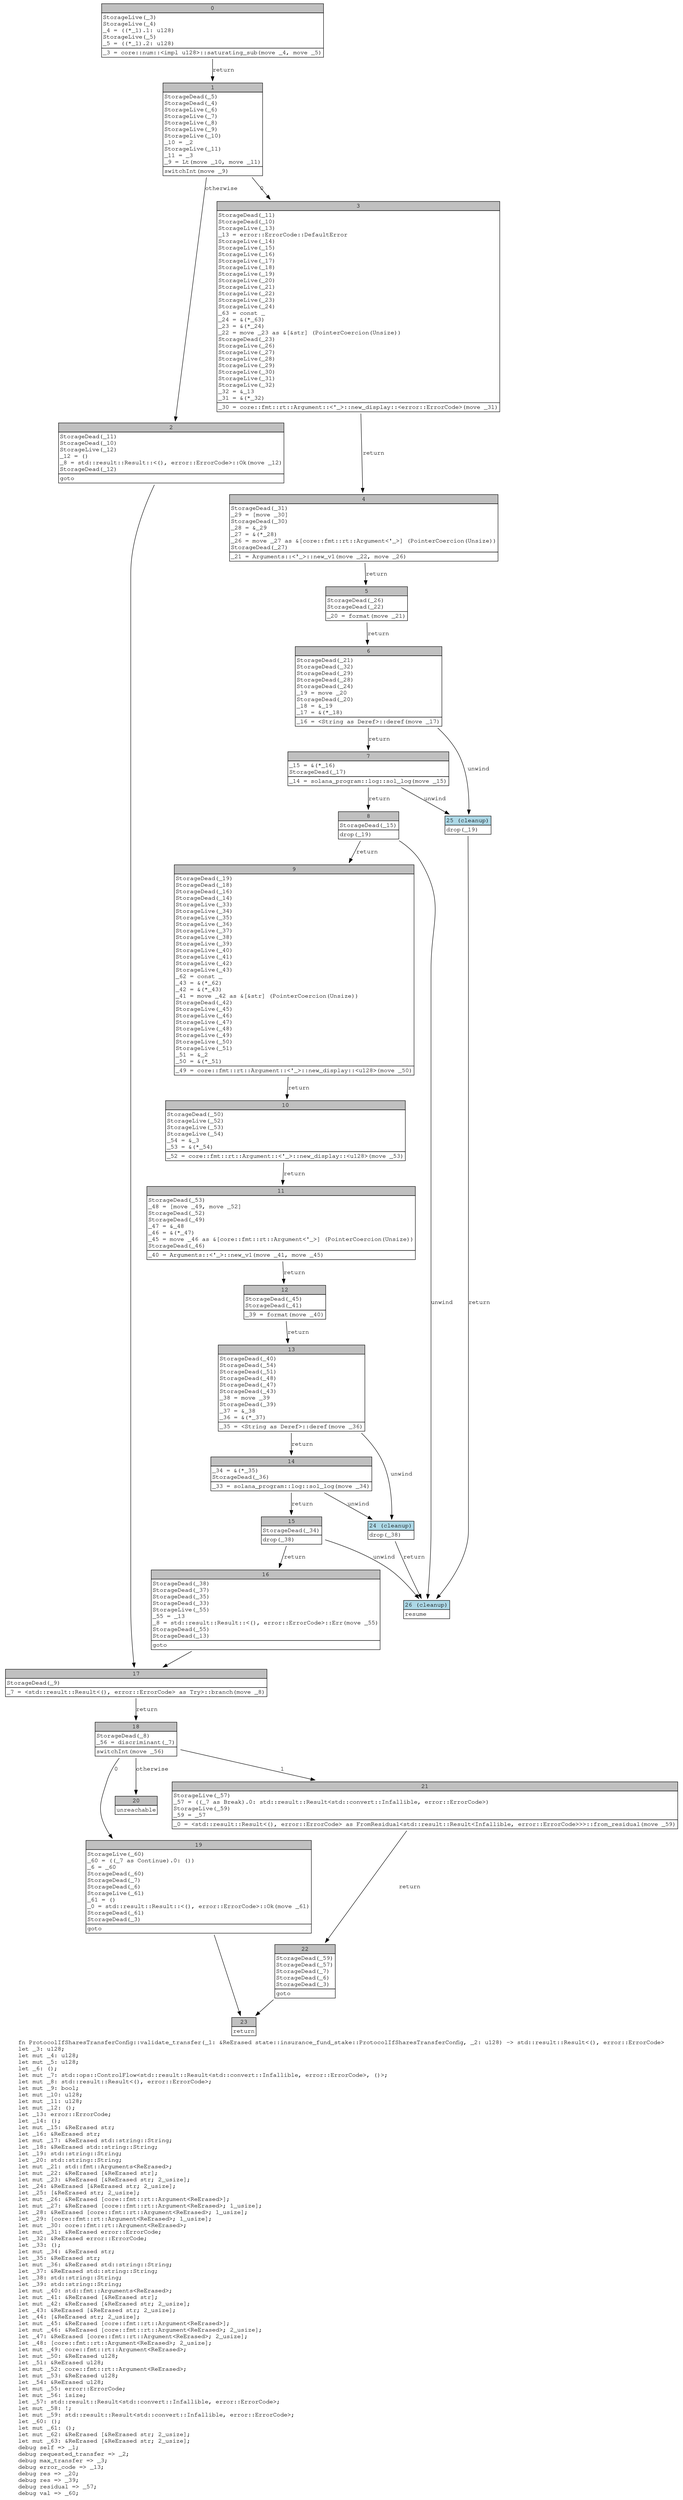 digraph Mir_0_3376 {
    graph [fontname="Courier, monospace"];
    node [fontname="Courier, monospace"];
    edge [fontname="Courier, monospace"];
    label=<fn ProtocolIfSharesTransferConfig::validate_transfer(_1: &amp;ReErased state::insurance_fund_stake::ProtocolIfSharesTransferConfig, _2: u128) -&gt; std::result::Result&lt;(), error::ErrorCode&gt;<br align="left"/>let _3: u128;<br align="left"/>let mut _4: u128;<br align="left"/>let mut _5: u128;<br align="left"/>let _6: ();<br align="left"/>let mut _7: std::ops::ControlFlow&lt;std::result::Result&lt;std::convert::Infallible, error::ErrorCode&gt;, ()&gt;;<br align="left"/>let mut _8: std::result::Result&lt;(), error::ErrorCode&gt;;<br align="left"/>let mut _9: bool;<br align="left"/>let mut _10: u128;<br align="left"/>let mut _11: u128;<br align="left"/>let mut _12: ();<br align="left"/>let _13: error::ErrorCode;<br align="left"/>let _14: ();<br align="left"/>let mut _15: &amp;ReErased str;<br align="left"/>let _16: &amp;ReErased str;<br align="left"/>let mut _17: &amp;ReErased std::string::String;<br align="left"/>let _18: &amp;ReErased std::string::String;<br align="left"/>let _19: std::string::String;<br align="left"/>let _20: std::string::String;<br align="left"/>let mut _21: std::fmt::Arguments&lt;ReErased&gt;;<br align="left"/>let mut _22: &amp;ReErased [&amp;ReErased str];<br align="left"/>let mut _23: &amp;ReErased [&amp;ReErased str; 2_usize];<br align="left"/>let _24: &amp;ReErased [&amp;ReErased str; 2_usize];<br align="left"/>let _25: [&amp;ReErased str; 2_usize];<br align="left"/>let mut _26: &amp;ReErased [core::fmt::rt::Argument&lt;ReErased&gt;];<br align="left"/>let mut _27: &amp;ReErased [core::fmt::rt::Argument&lt;ReErased&gt;; 1_usize];<br align="left"/>let _28: &amp;ReErased [core::fmt::rt::Argument&lt;ReErased&gt;; 1_usize];<br align="left"/>let _29: [core::fmt::rt::Argument&lt;ReErased&gt;; 1_usize];<br align="left"/>let mut _30: core::fmt::rt::Argument&lt;ReErased&gt;;<br align="left"/>let mut _31: &amp;ReErased error::ErrorCode;<br align="left"/>let _32: &amp;ReErased error::ErrorCode;<br align="left"/>let _33: ();<br align="left"/>let mut _34: &amp;ReErased str;<br align="left"/>let _35: &amp;ReErased str;<br align="left"/>let mut _36: &amp;ReErased std::string::String;<br align="left"/>let _37: &amp;ReErased std::string::String;<br align="left"/>let _38: std::string::String;<br align="left"/>let _39: std::string::String;<br align="left"/>let mut _40: std::fmt::Arguments&lt;ReErased&gt;;<br align="left"/>let mut _41: &amp;ReErased [&amp;ReErased str];<br align="left"/>let mut _42: &amp;ReErased [&amp;ReErased str; 2_usize];<br align="left"/>let _43: &amp;ReErased [&amp;ReErased str; 2_usize];<br align="left"/>let _44: [&amp;ReErased str; 2_usize];<br align="left"/>let mut _45: &amp;ReErased [core::fmt::rt::Argument&lt;ReErased&gt;];<br align="left"/>let mut _46: &amp;ReErased [core::fmt::rt::Argument&lt;ReErased&gt;; 2_usize];<br align="left"/>let _47: &amp;ReErased [core::fmt::rt::Argument&lt;ReErased&gt;; 2_usize];<br align="left"/>let _48: [core::fmt::rt::Argument&lt;ReErased&gt;; 2_usize];<br align="left"/>let mut _49: core::fmt::rt::Argument&lt;ReErased&gt;;<br align="left"/>let mut _50: &amp;ReErased u128;<br align="left"/>let _51: &amp;ReErased u128;<br align="left"/>let mut _52: core::fmt::rt::Argument&lt;ReErased&gt;;<br align="left"/>let mut _53: &amp;ReErased u128;<br align="left"/>let _54: &amp;ReErased u128;<br align="left"/>let mut _55: error::ErrorCode;<br align="left"/>let mut _56: isize;<br align="left"/>let _57: std::result::Result&lt;std::convert::Infallible, error::ErrorCode&gt;;<br align="left"/>let mut _58: !;<br align="left"/>let mut _59: std::result::Result&lt;std::convert::Infallible, error::ErrorCode&gt;;<br align="left"/>let _60: ();<br align="left"/>let mut _61: ();<br align="left"/>let mut _62: &amp;ReErased [&amp;ReErased str; 2_usize];<br align="left"/>let mut _63: &amp;ReErased [&amp;ReErased str; 2_usize];<br align="left"/>debug self =&gt; _1;<br align="left"/>debug requested_transfer =&gt; _2;<br align="left"/>debug max_transfer =&gt; _3;<br align="left"/>debug error_code =&gt; _13;<br align="left"/>debug res =&gt; _20;<br align="left"/>debug res =&gt; _39;<br align="left"/>debug residual =&gt; _57;<br align="left"/>debug val =&gt; _60;<br align="left"/>>;
    bb0__0_3376 [shape="none", label=<<table border="0" cellborder="1" cellspacing="0"><tr><td bgcolor="gray" align="center" colspan="1">0</td></tr><tr><td align="left" balign="left">StorageLive(_3)<br/>StorageLive(_4)<br/>_4 = ((*_1).1: u128)<br/>StorageLive(_5)<br/>_5 = ((*_1).2: u128)<br/></td></tr><tr><td align="left">_3 = core::num::&lt;impl u128&gt;::saturating_sub(move _4, move _5)</td></tr></table>>];
    bb1__0_3376 [shape="none", label=<<table border="0" cellborder="1" cellspacing="0"><tr><td bgcolor="gray" align="center" colspan="1">1</td></tr><tr><td align="left" balign="left">StorageDead(_5)<br/>StorageDead(_4)<br/>StorageLive(_6)<br/>StorageLive(_7)<br/>StorageLive(_8)<br/>StorageLive(_9)<br/>StorageLive(_10)<br/>_10 = _2<br/>StorageLive(_11)<br/>_11 = _3<br/>_9 = Lt(move _10, move _11)<br/></td></tr><tr><td align="left">switchInt(move _9)</td></tr></table>>];
    bb2__0_3376 [shape="none", label=<<table border="0" cellborder="1" cellspacing="0"><tr><td bgcolor="gray" align="center" colspan="1">2</td></tr><tr><td align="left" balign="left">StorageDead(_11)<br/>StorageDead(_10)<br/>StorageLive(_12)<br/>_12 = ()<br/>_8 = std::result::Result::&lt;(), error::ErrorCode&gt;::Ok(move _12)<br/>StorageDead(_12)<br/></td></tr><tr><td align="left">goto</td></tr></table>>];
    bb3__0_3376 [shape="none", label=<<table border="0" cellborder="1" cellspacing="0"><tr><td bgcolor="gray" align="center" colspan="1">3</td></tr><tr><td align="left" balign="left">StorageDead(_11)<br/>StorageDead(_10)<br/>StorageLive(_13)<br/>_13 = error::ErrorCode::DefaultError<br/>StorageLive(_14)<br/>StorageLive(_15)<br/>StorageLive(_16)<br/>StorageLive(_17)<br/>StorageLive(_18)<br/>StorageLive(_19)<br/>StorageLive(_20)<br/>StorageLive(_21)<br/>StorageLive(_22)<br/>StorageLive(_23)<br/>StorageLive(_24)<br/>_63 = const _<br/>_24 = &amp;(*_63)<br/>_23 = &amp;(*_24)<br/>_22 = move _23 as &amp;[&amp;str] (PointerCoercion(Unsize))<br/>StorageDead(_23)<br/>StorageLive(_26)<br/>StorageLive(_27)<br/>StorageLive(_28)<br/>StorageLive(_29)<br/>StorageLive(_30)<br/>StorageLive(_31)<br/>StorageLive(_32)<br/>_32 = &amp;_13<br/>_31 = &amp;(*_32)<br/></td></tr><tr><td align="left">_30 = core::fmt::rt::Argument::&lt;'_&gt;::new_display::&lt;error::ErrorCode&gt;(move _31)</td></tr></table>>];
    bb4__0_3376 [shape="none", label=<<table border="0" cellborder="1" cellspacing="0"><tr><td bgcolor="gray" align="center" colspan="1">4</td></tr><tr><td align="left" balign="left">StorageDead(_31)<br/>_29 = [move _30]<br/>StorageDead(_30)<br/>_28 = &amp;_29<br/>_27 = &amp;(*_28)<br/>_26 = move _27 as &amp;[core::fmt::rt::Argument&lt;'_&gt;] (PointerCoercion(Unsize))<br/>StorageDead(_27)<br/></td></tr><tr><td align="left">_21 = Arguments::&lt;'_&gt;::new_v1(move _22, move _26)</td></tr></table>>];
    bb5__0_3376 [shape="none", label=<<table border="0" cellborder="1" cellspacing="0"><tr><td bgcolor="gray" align="center" colspan="1">5</td></tr><tr><td align="left" balign="left">StorageDead(_26)<br/>StorageDead(_22)<br/></td></tr><tr><td align="left">_20 = format(move _21)</td></tr></table>>];
    bb6__0_3376 [shape="none", label=<<table border="0" cellborder="1" cellspacing="0"><tr><td bgcolor="gray" align="center" colspan="1">6</td></tr><tr><td align="left" balign="left">StorageDead(_21)<br/>StorageDead(_32)<br/>StorageDead(_29)<br/>StorageDead(_28)<br/>StorageDead(_24)<br/>_19 = move _20<br/>StorageDead(_20)<br/>_18 = &amp;_19<br/>_17 = &amp;(*_18)<br/></td></tr><tr><td align="left">_16 = &lt;String as Deref&gt;::deref(move _17)</td></tr></table>>];
    bb7__0_3376 [shape="none", label=<<table border="0" cellborder="1" cellspacing="0"><tr><td bgcolor="gray" align="center" colspan="1">7</td></tr><tr><td align="left" balign="left">_15 = &amp;(*_16)<br/>StorageDead(_17)<br/></td></tr><tr><td align="left">_14 = solana_program::log::sol_log(move _15)</td></tr></table>>];
    bb8__0_3376 [shape="none", label=<<table border="0" cellborder="1" cellspacing="0"><tr><td bgcolor="gray" align="center" colspan="1">8</td></tr><tr><td align="left" balign="left">StorageDead(_15)<br/></td></tr><tr><td align="left">drop(_19)</td></tr></table>>];
    bb9__0_3376 [shape="none", label=<<table border="0" cellborder="1" cellspacing="0"><tr><td bgcolor="gray" align="center" colspan="1">9</td></tr><tr><td align="left" balign="left">StorageDead(_19)<br/>StorageDead(_18)<br/>StorageDead(_16)<br/>StorageDead(_14)<br/>StorageLive(_33)<br/>StorageLive(_34)<br/>StorageLive(_35)<br/>StorageLive(_36)<br/>StorageLive(_37)<br/>StorageLive(_38)<br/>StorageLive(_39)<br/>StorageLive(_40)<br/>StorageLive(_41)<br/>StorageLive(_42)<br/>StorageLive(_43)<br/>_62 = const _<br/>_43 = &amp;(*_62)<br/>_42 = &amp;(*_43)<br/>_41 = move _42 as &amp;[&amp;str] (PointerCoercion(Unsize))<br/>StorageDead(_42)<br/>StorageLive(_45)<br/>StorageLive(_46)<br/>StorageLive(_47)<br/>StorageLive(_48)<br/>StorageLive(_49)<br/>StorageLive(_50)<br/>StorageLive(_51)<br/>_51 = &amp;_2<br/>_50 = &amp;(*_51)<br/></td></tr><tr><td align="left">_49 = core::fmt::rt::Argument::&lt;'_&gt;::new_display::&lt;u128&gt;(move _50)</td></tr></table>>];
    bb10__0_3376 [shape="none", label=<<table border="0" cellborder="1" cellspacing="0"><tr><td bgcolor="gray" align="center" colspan="1">10</td></tr><tr><td align="left" balign="left">StorageDead(_50)<br/>StorageLive(_52)<br/>StorageLive(_53)<br/>StorageLive(_54)<br/>_54 = &amp;_3<br/>_53 = &amp;(*_54)<br/></td></tr><tr><td align="left">_52 = core::fmt::rt::Argument::&lt;'_&gt;::new_display::&lt;u128&gt;(move _53)</td></tr></table>>];
    bb11__0_3376 [shape="none", label=<<table border="0" cellborder="1" cellspacing="0"><tr><td bgcolor="gray" align="center" colspan="1">11</td></tr><tr><td align="left" balign="left">StorageDead(_53)<br/>_48 = [move _49, move _52]<br/>StorageDead(_52)<br/>StorageDead(_49)<br/>_47 = &amp;_48<br/>_46 = &amp;(*_47)<br/>_45 = move _46 as &amp;[core::fmt::rt::Argument&lt;'_&gt;] (PointerCoercion(Unsize))<br/>StorageDead(_46)<br/></td></tr><tr><td align="left">_40 = Arguments::&lt;'_&gt;::new_v1(move _41, move _45)</td></tr></table>>];
    bb12__0_3376 [shape="none", label=<<table border="0" cellborder="1" cellspacing="0"><tr><td bgcolor="gray" align="center" colspan="1">12</td></tr><tr><td align="left" balign="left">StorageDead(_45)<br/>StorageDead(_41)<br/></td></tr><tr><td align="left">_39 = format(move _40)</td></tr></table>>];
    bb13__0_3376 [shape="none", label=<<table border="0" cellborder="1" cellspacing="0"><tr><td bgcolor="gray" align="center" colspan="1">13</td></tr><tr><td align="left" balign="left">StorageDead(_40)<br/>StorageDead(_54)<br/>StorageDead(_51)<br/>StorageDead(_48)<br/>StorageDead(_47)<br/>StorageDead(_43)<br/>_38 = move _39<br/>StorageDead(_39)<br/>_37 = &amp;_38<br/>_36 = &amp;(*_37)<br/></td></tr><tr><td align="left">_35 = &lt;String as Deref&gt;::deref(move _36)</td></tr></table>>];
    bb14__0_3376 [shape="none", label=<<table border="0" cellborder="1" cellspacing="0"><tr><td bgcolor="gray" align="center" colspan="1">14</td></tr><tr><td align="left" balign="left">_34 = &amp;(*_35)<br/>StorageDead(_36)<br/></td></tr><tr><td align="left">_33 = solana_program::log::sol_log(move _34)</td></tr></table>>];
    bb15__0_3376 [shape="none", label=<<table border="0" cellborder="1" cellspacing="0"><tr><td bgcolor="gray" align="center" colspan="1">15</td></tr><tr><td align="left" balign="left">StorageDead(_34)<br/></td></tr><tr><td align="left">drop(_38)</td></tr></table>>];
    bb16__0_3376 [shape="none", label=<<table border="0" cellborder="1" cellspacing="0"><tr><td bgcolor="gray" align="center" colspan="1">16</td></tr><tr><td align="left" balign="left">StorageDead(_38)<br/>StorageDead(_37)<br/>StorageDead(_35)<br/>StorageDead(_33)<br/>StorageLive(_55)<br/>_55 = _13<br/>_8 = std::result::Result::&lt;(), error::ErrorCode&gt;::Err(move _55)<br/>StorageDead(_55)<br/>StorageDead(_13)<br/></td></tr><tr><td align="left">goto</td></tr></table>>];
    bb17__0_3376 [shape="none", label=<<table border="0" cellborder="1" cellspacing="0"><tr><td bgcolor="gray" align="center" colspan="1">17</td></tr><tr><td align="left" balign="left">StorageDead(_9)<br/></td></tr><tr><td align="left">_7 = &lt;std::result::Result&lt;(), error::ErrorCode&gt; as Try&gt;::branch(move _8)</td></tr></table>>];
    bb18__0_3376 [shape="none", label=<<table border="0" cellborder="1" cellspacing="0"><tr><td bgcolor="gray" align="center" colspan="1">18</td></tr><tr><td align="left" balign="left">StorageDead(_8)<br/>_56 = discriminant(_7)<br/></td></tr><tr><td align="left">switchInt(move _56)</td></tr></table>>];
    bb19__0_3376 [shape="none", label=<<table border="0" cellborder="1" cellspacing="0"><tr><td bgcolor="gray" align="center" colspan="1">19</td></tr><tr><td align="left" balign="left">StorageLive(_60)<br/>_60 = ((_7 as Continue).0: ())<br/>_6 = _60<br/>StorageDead(_60)<br/>StorageDead(_7)<br/>StorageDead(_6)<br/>StorageLive(_61)<br/>_61 = ()<br/>_0 = std::result::Result::&lt;(), error::ErrorCode&gt;::Ok(move _61)<br/>StorageDead(_61)<br/>StorageDead(_3)<br/></td></tr><tr><td align="left">goto</td></tr></table>>];
    bb20__0_3376 [shape="none", label=<<table border="0" cellborder="1" cellspacing="0"><tr><td bgcolor="gray" align="center" colspan="1">20</td></tr><tr><td align="left">unreachable</td></tr></table>>];
    bb21__0_3376 [shape="none", label=<<table border="0" cellborder="1" cellspacing="0"><tr><td bgcolor="gray" align="center" colspan="1">21</td></tr><tr><td align="left" balign="left">StorageLive(_57)<br/>_57 = ((_7 as Break).0: std::result::Result&lt;std::convert::Infallible, error::ErrorCode&gt;)<br/>StorageLive(_59)<br/>_59 = _57<br/></td></tr><tr><td align="left">_0 = &lt;std::result::Result&lt;(), error::ErrorCode&gt; as FromResidual&lt;std::result::Result&lt;Infallible, error::ErrorCode&gt;&gt;&gt;::from_residual(move _59)</td></tr></table>>];
    bb22__0_3376 [shape="none", label=<<table border="0" cellborder="1" cellspacing="0"><tr><td bgcolor="gray" align="center" colspan="1">22</td></tr><tr><td align="left" balign="left">StorageDead(_59)<br/>StorageDead(_57)<br/>StorageDead(_7)<br/>StorageDead(_6)<br/>StorageDead(_3)<br/></td></tr><tr><td align="left">goto</td></tr></table>>];
    bb23__0_3376 [shape="none", label=<<table border="0" cellborder="1" cellspacing="0"><tr><td bgcolor="gray" align="center" colspan="1">23</td></tr><tr><td align="left">return</td></tr></table>>];
    bb24__0_3376 [shape="none", label=<<table border="0" cellborder="1" cellspacing="0"><tr><td bgcolor="lightblue" align="center" colspan="1">24 (cleanup)</td></tr><tr><td align="left">drop(_38)</td></tr></table>>];
    bb25__0_3376 [shape="none", label=<<table border="0" cellborder="1" cellspacing="0"><tr><td bgcolor="lightblue" align="center" colspan="1">25 (cleanup)</td></tr><tr><td align="left">drop(_19)</td></tr></table>>];
    bb26__0_3376 [shape="none", label=<<table border="0" cellborder="1" cellspacing="0"><tr><td bgcolor="lightblue" align="center" colspan="1">26 (cleanup)</td></tr><tr><td align="left">resume</td></tr></table>>];
    bb0__0_3376 -> bb1__0_3376 [label="return"];
    bb1__0_3376 -> bb3__0_3376 [label="0"];
    bb1__0_3376 -> bb2__0_3376 [label="otherwise"];
    bb2__0_3376 -> bb17__0_3376 [label=""];
    bb3__0_3376 -> bb4__0_3376 [label="return"];
    bb4__0_3376 -> bb5__0_3376 [label="return"];
    bb5__0_3376 -> bb6__0_3376 [label="return"];
    bb6__0_3376 -> bb7__0_3376 [label="return"];
    bb6__0_3376 -> bb25__0_3376 [label="unwind"];
    bb7__0_3376 -> bb8__0_3376 [label="return"];
    bb7__0_3376 -> bb25__0_3376 [label="unwind"];
    bb8__0_3376 -> bb9__0_3376 [label="return"];
    bb8__0_3376 -> bb26__0_3376 [label="unwind"];
    bb9__0_3376 -> bb10__0_3376 [label="return"];
    bb10__0_3376 -> bb11__0_3376 [label="return"];
    bb11__0_3376 -> bb12__0_3376 [label="return"];
    bb12__0_3376 -> bb13__0_3376 [label="return"];
    bb13__0_3376 -> bb14__0_3376 [label="return"];
    bb13__0_3376 -> bb24__0_3376 [label="unwind"];
    bb14__0_3376 -> bb15__0_3376 [label="return"];
    bb14__0_3376 -> bb24__0_3376 [label="unwind"];
    bb15__0_3376 -> bb16__0_3376 [label="return"];
    bb15__0_3376 -> bb26__0_3376 [label="unwind"];
    bb16__0_3376 -> bb17__0_3376 [label=""];
    bb17__0_3376 -> bb18__0_3376 [label="return"];
    bb18__0_3376 -> bb19__0_3376 [label="0"];
    bb18__0_3376 -> bb21__0_3376 [label="1"];
    bb18__0_3376 -> bb20__0_3376 [label="otherwise"];
    bb19__0_3376 -> bb23__0_3376 [label=""];
    bb21__0_3376 -> bb22__0_3376 [label="return"];
    bb22__0_3376 -> bb23__0_3376 [label=""];
    bb24__0_3376 -> bb26__0_3376 [label="return"];
    bb25__0_3376 -> bb26__0_3376 [label="return"];
}
